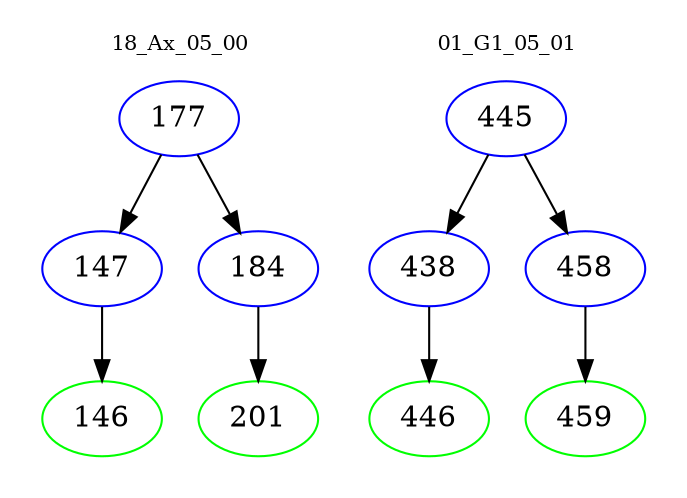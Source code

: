 digraph{
subgraph cluster_0 {
color = white
label = "18_Ax_05_00";
fontsize=10;
T0_177 [label="177", color="blue"]
T0_177 -> T0_147 [color="black"]
T0_147 [label="147", color="blue"]
T0_147 -> T0_146 [color="black"]
T0_146 [label="146", color="green"]
T0_177 -> T0_184 [color="black"]
T0_184 [label="184", color="blue"]
T0_184 -> T0_201 [color="black"]
T0_201 [label="201", color="green"]
}
subgraph cluster_1 {
color = white
label = "01_G1_05_01";
fontsize=10;
T1_445 [label="445", color="blue"]
T1_445 -> T1_438 [color="black"]
T1_438 [label="438", color="blue"]
T1_438 -> T1_446 [color="black"]
T1_446 [label="446", color="green"]
T1_445 -> T1_458 [color="black"]
T1_458 [label="458", color="blue"]
T1_458 -> T1_459 [color="black"]
T1_459 [label="459", color="green"]
}
}
